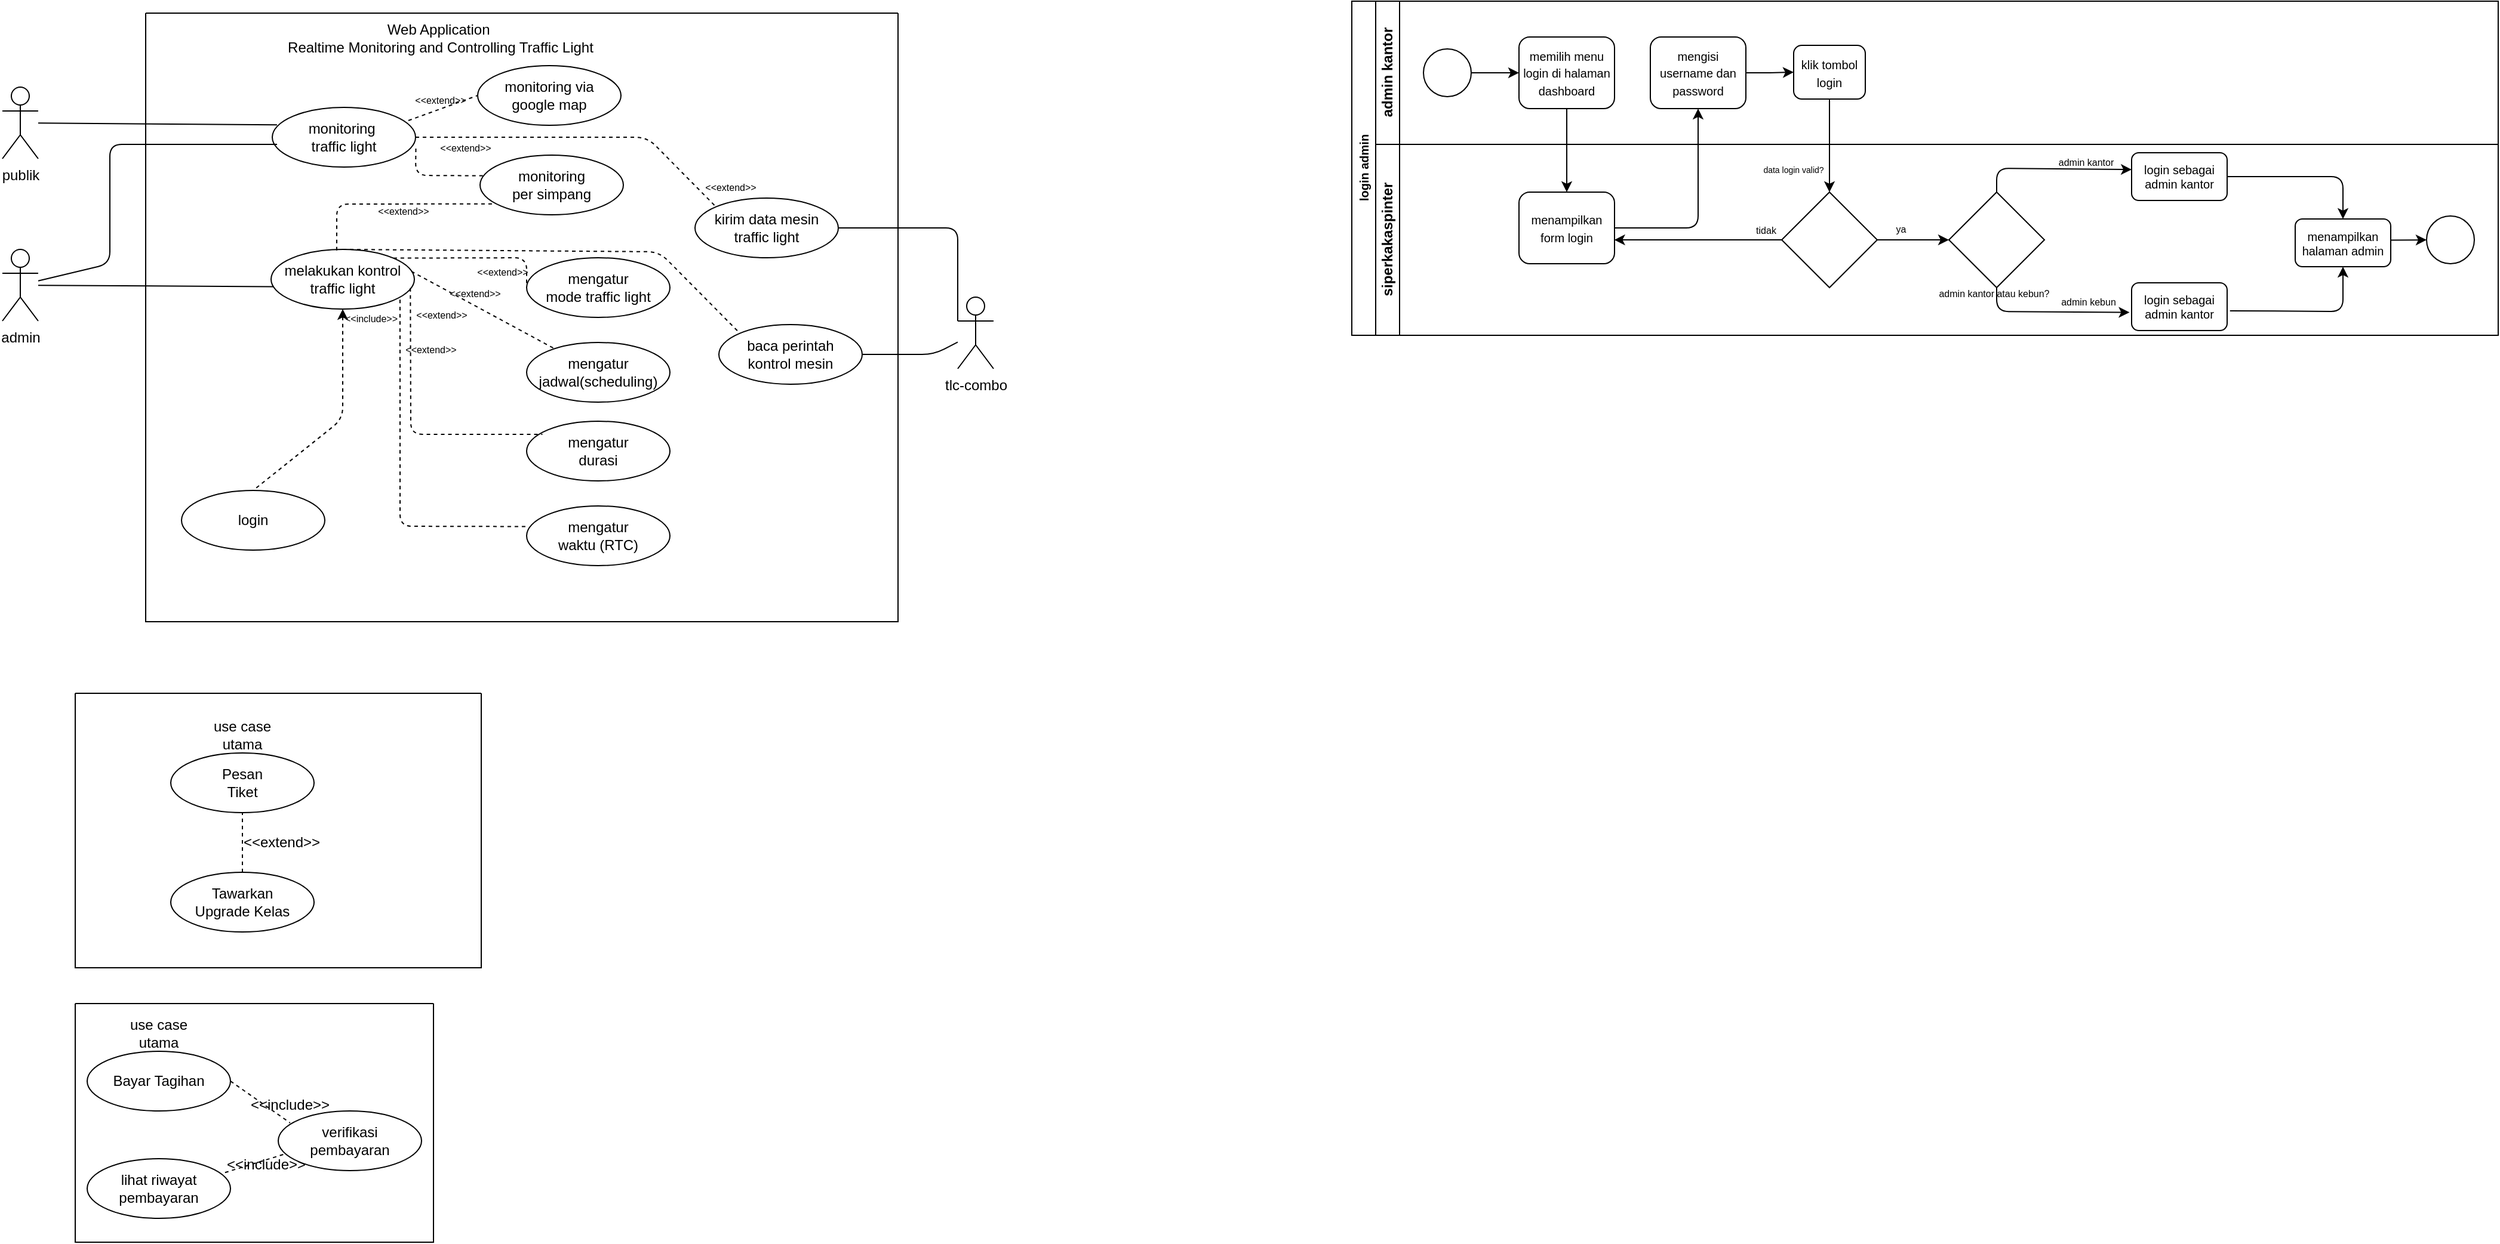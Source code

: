 <mxfile version="24.7.8">
  <diagram name="Page-1" id="fMkuBY3DzN7pvkopR0qA">
    <mxGraphModel dx="245" dy="498" grid="1" gridSize="10" guides="1" tooltips="1" connect="1" arrows="1" fold="1" page="1" pageScale="1" pageWidth="850" pageHeight="1100" math="0" shadow="0">
      <root>
        <mxCell id="0" />
        <mxCell id="1" parent="0" />
        <mxCell id="bJwC49n2kLytIpeOi1GN-2" value="" style="swimlane;startSize=0;" vertex="1" parent="1">
          <mxGeometry x="230" y="100" width="630" height="510" as="geometry">
            <mxRectangle x="180" y="160" width="50" height="40" as="alternateBounds" />
          </mxGeometry>
        </mxCell>
        <mxCell id="bJwC49n2kLytIpeOi1GN-4" value="monitoring&amp;nbsp;&lt;div&gt;traffic light&lt;/div&gt;" style="ellipse;whiteSpace=wrap;html=1;" vertex="1" parent="bJwC49n2kLytIpeOi1GN-2">
          <mxGeometry x="106" y="79" width="120" height="50" as="geometry" />
        </mxCell>
        <mxCell id="bJwC49n2kLytIpeOi1GN-7" value="login" style="ellipse;whiteSpace=wrap;html=1;" vertex="1" parent="bJwC49n2kLytIpeOi1GN-2">
          <mxGeometry x="30" y="400" width="120" height="50" as="geometry" />
        </mxCell>
        <mxCell id="bJwC49n2kLytIpeOi1GN-9" value="melakukan kontrol&lt;div&gt;traffic light&lt;/div&gt;" style="ellipse;whiteSpace=wrap;html=1;" vertex="1" parent="bJwC49n2kLytIpeOi1GN-2">
          <mxGeometry x="105" y="198" width="120" height="50" as="geometry" />
        </mxCell>
        <mxCell id="bJwC49n2kLytIpeOi1GN-10" value="" style="endArrow=none;dashed=1;html=1;rounded=1;exitX=0.5;exitY=1;exitDx=0;exitDy=0;entryX=0.5;entryY=0;entryDx=0;entryDy=0;startArrow=classic;startFill=1;curved=0;" edge="1" parent="bJwC49n2kLytIpeOi1GN-2" source="bJwC49n2kLytIpeOi1GN-9" target="bJwC49n2kLytIpeOi1GN-7">
          <mxGeometry width="50" height="50" relative="1" as="geometry">
            <mxPoint x="169.36" y="303.75" as="sourcePoint" />
            <mxPoint x="169.64" y="207.35" as="targetPoint" />
            <Array as="points">
              <mxPoint x="165" y="340" />
            </Array>
          </mxGeometry>
        </mxCell>
        <mxCell id="bJwC49n2kLytIpeOi1GN-11" value="&amp;lt;&amp;lt;include&amp;gt;&amp;gt;" style="text;html=1;align=center;verticalAlign=middle;whiteSpace=wrap;rounded=0;fontSize=8;" vertex="1" parent="bJwC49n2kLytIpeOi1GN-2">
          <mxGeometry x="159" y="251" width="60" height="10" as="geometry" />
        </mxCell>
        <mxCell id="bJwC49n2kLytIpeOi1GN-45" value="mengatur&lt;div&gt;mode traffic light&lt;/div&gt;" style="ellipse;whiteSpace=wrap;html=1;" vertex="1" parent="bJwC49n2kLytIpeOi1GN-2">
          <mxGeometry x="319" y="205" width="120" height="50" as="geometry" />
        </mxCell>
        <mxCell id="bJwC49n2kLytIpeOi1GN-46" value="mengatur&lt;div&gt;jadwal(scheduling)&lt;/div&gt;" style="ellipse;whiteSpace=wrap;html=1;" vertex="1" parent="bJwC49n2kLytIpeOi1GN-2">
          <mxGeometry x="319" y="276" width="120" height="50" as="geometry" />
        </mxCell>
        <mxCell id="bJwC49n2kLytIpeOi1GN-47" value="mengatur&lt;div&gt;durasi&lt;/div&gt;" style="ellipse;whiteSpace=wrap;html=1;" vertex="1" parent="bJwC49n2kLytIpeOi1GN-2">
          <mxGeometry x="319" y="342" width="120" height="50" as="geometry" />
        </mxCell>
        <mxCell id="bJwC49n2kLytIpeOi1GN-48" value="mengatur&lt;div&gt;waktu (RTC)&lt;/div&gt;" style="ellipse;whiteSpace=wrap;html=1;" vertex="1" parent="bJwC49n2kLytIpeOi1GN-2">
          <mxGeometry x="319" y="413" width="120" height="50" as="geometry" />
        </mxCell>
        <mxCell id="bJwC49n2kLytIpeOi1GN-49" value="" style="endArrow=none;dashed=1;html=1;rounded=1;entryX=0;entryY=0.5;entryDx=0;entryDy=0;exitX=1;exitY=0;exitDx=0;exitDy=0;curved=0;" edge="1" parent="bJwC49n2kLytIpeOi1GN-2" source="bJwC49n2kLytIpeOi1GN-9" target="bJwC49n2kLytIpeOi1GN-45">
          <mxGeometry width="50" height="50" relative="1" as="geometry">
            <mxPoint x="209" y="354" as="sourcePoint" />
            <mxPoint x="259" y="304" as="targetPoint" />
            <Array as="points">
              <mxPoint x="319" y="205" />
            </Array>
          </mxGeometry>
        </mxCell>
        <mxCell id="bJwC49n2kLytIpeOi1GN-50" value="&amp;lt;&amp;lt;extend&amp;gt;&amp;gt;" style="text;html=1;align=center;verticalAlign=middle;whiteSpace=wrap;rounded=0;fontSize=8;" vertex="1" parent="bJwC49n2kLytIpeOi1GN-2">
          <mxGeometry x="269" y="212" width="60" height="10" as="geometry" />
        </mxCell>
        <mxCell id="bJwC49n2kLytIpeOi1GN-51" value="" style="endArrow=none;dashed=1;html=1;rounded=1;exitX=0.458;exitY=0.018;exitDx=0;exitDy=0;exitPerimeter=0;entryX=0.099;entryY=0.817;entryDx=0;entryDy=0;entryPerimeter=0;curved=0;" edge="1" parent="bJwC49n2kLytIpeOi1GN-2" source="bJwC49n2kLytIpeOi1GN-9" target="bJwC49n2kLytIpeOi1GN-96">
          <mxGeometry width="50" height="50" relative="1" as="geometry">
            <mxPoint x="217" y="186" as="sourcePoint" />
            <mxPoint x="329" y="129" as="targetPoint" />
            <Array as="points">
              <mxPoint x="160" y="160" />
            </Array>
          </mxGeometry>
        </mxCell>
        <mxCell id="bJwC49n2kLytIpeOi1GN-52" value="&amp;lt;&amp;lt;extend&amp;gt;&amp;gt;" style="text;html=1;align=center;verticalAlign=middle;whiteSpace=wrap;rounded=0;fontSize=8;" vertex="1" parent="bJwC49n2kLytIpeOi1GN-2">
          <mxGeometry x="186" y="161" width="60" height="10" as="geometry" />
        </mxCell>
        <mxCell id="bJwC49n2kLytIpeOi1GN-53" value="" style="endArrow=none;dashed=1;html=1;rounded=0;exitX=0.979;exitY=0.368;exitDx=0;exitDy=0;exitPerimeter=0;" edge="1" parent="bJwC49n2kLytIpeOi1GN-2" source="bJwC49n2kLytIpeOi1GN-9" target="bJwC49n2kLytIpeOi1GN-46">
          <mxGeometry width="50" height="50" relative="1" as="geometry">
            <mxPoint x="217" y="186" as="sourcePoint" />
            <mxPoint x="329" y="129" as="targetPoint" />
          </mxGeometry>
        </mxCell>
        <mxCell id="bJwC49n2kLytIpeOi1GN-54" value="" style="endArrow=none;dashed=1;html=1;rounded=1;exitX=0.972;exitY=0.648;exitDx=0;exitDy=0;exitPerimeter=0;entryX=0.11;entryY=0.219;entryDx=0;entryDy=0;entryPerimeter=0;curved=0;" edge="1" parent="bJwC49n2kLytIpeOi1GN-2" source="bJwC49n2kLytIpeOi1GN-9" target="bJwC49n2kLytIpeOi1GN-47">
          <mxGeometry width="50" height="50" relative="1" as="geometry">
            <mxPoint x="232" y="197" as="sourcePoint" />
            <mxPoint x="331" y="208" as="targetPoint" />
            <Array as="points">
              <mxPoint x="222" y="353" />
            </Array>
          </mxGeometry>
        </mxCell>
        <mxCell id="bJwC49n2kLytIpeOi1GN-55" value="" style="endArrow=none;dashed=1;html=1;rounded=1;exitX=0.908;exitY=0.842;exitDx=0;exitDy=0;exitPerimeter=0;entryX=0.017;entryY=0.345;entryDx=0;entryDy=0;entryPerimeter=0;curved=0;" edge="1" parent="bJwC49n2kLytIpeOi1GN-2">
          <mxGeometry width="50" height="50" relative="1" as="geometry">
            <mxPoint x="212.96" y="240.1" as="sourcePoint" />
            <mxPoint x="320.04" y="430.25" as="targetPoint" />
            <Array as="points">
              <mxPoint x="213" y="430" />
            </Array>
          </mxGeometry>
        </mxCell>
        <mxCell id="bJwC49n2kLytIpeOi1GN-56" value="&amp;lt;&amp;lt;extend&amp;gt;&amp;gt;" style="text;html=1;align=center;verticalAlign=middle;whiteSpace=wrap;rounded=0;fontSize=8;" vertex="1" parent="bJwC49n2kLytIpeOi1GN-2">
          <mxGeometry x="246" y="230" width="60" height="10" as="geometry" />
        </mxCell>
        <mxCell id="bJwC49n2kLytIpeOi1GN-57" value="&amp;lt;&amp;lt;extend&amp;gt;&amp;gt;" style="text;html=1;align=center;verticalAlign=middle;whiteSpace=wrap;rounded=0;fontSize=8;" vertex="1" parent="bJwC49n2kLytIpeOi1GN-2">
          <mxGeometry x="218" y="248" width="60" height="10" as="geometry" />
        </mxCell>
        <mxCell id="bJwC49n2kLytIpeOi1GN-58" value="&amp;lt;&amp;lt;extend&amp;gt;&amp;gt;" style="text;html=1;align=center;verticalAlign=middle;whiteSpace=wrap;rounded=0;fontSize=8;" vertex="1" parent="bJwC49n2kLytIpeOi1GN-2">
          <mxGeometry x="209" y="277" width="60" height="10" as="geometry" />
        </mxCell>
        <mxCell id="bJwC49n2kLytIpeOi1GN-94" value="Web Application&amp;nbsp;&lt;div&gt;Realtime Monitoring and Controlling Traffic Light&lt;/div&gt;" style="text;html=1;align=center;verticalAlign=middle;whiteSpace=wrap;rounded=0;" vertex="1" parent="bJwC49n2kLytIpeOi1GN-2">
          <mxGeometry x="101" y="6" width="292" height="30" as="geometry" />
        </mxCell>
        <mxCell id="bJwC49n2kLytIpeOi1GN-95" value="monitoring via&lt;div&gt;google map&lt;/div&gt;" style="ellipse;whiteSpace=wrap;html=1;" vertex="1" parent="bJwC49n2kLytIpeOi1GN-2">
          <mxGeometry x="278" y="44" width="120" height="50" as="geometry" />
        </mxCell>
        <mxCell id="bJwC49n2kLytIpeOi1GN-96" value="monitoring&lt;div&gt;per simpang&lt;/div&gt;" style="ellipse;whiteSpace=wrap;html=1;" vertex="1" parent="bJwC49n2kLytIpeOi1GN-2">
          <mxGeometry x="280" y="119" width="120" height="50" as="geometry" />
        </mxCell>
        <mxCell id="bJwC49n2kLytIpeOi1GN-101" value="" style="endArrow=none;dashed=1;html=1;rounded=0;entryX=0;entryY=0.5;entryDx=0;entryDy=0;exitX=0.95;exitY=0.22;exitDx=0;exitDy=0;exitPerimeter=0;" edge="1" parent="bJwC49n2kLytIpeOi1GN-2" source="bJwC49n2kLytIpeOi1GN-4" target="bJwC49n2kLytIpeOi1GN-95">
          <mxGeometry width="50" height="50" relative="1" as="geometry">
            <mxPoint x="210" y="100" as="sourcePoint" />
            <mxPoint x="260" y="50" as="targetPoint" />
          </mxGeometry>
        </mxCell>
        <mxCell id="bJwC49n2kLytIpeOi1GN-102" value="" style="endArrow=none;dashed=1;html=1;rounded=1;exitX=1.002;exitY=0.689;exitDx=0;exitDy=0;exitPerimeter=0;entryX=0.025;entryY=0.346;entryDx=0;entryDy=0;entryPerimeter=0;curved=0;" edge="1" parent="bJwC49n2kLytIpeOi1GN-2" source="bJwC49n2kLytIpeOi1GN-4" target="bJwC49n2kLytIpeOi1GN-96">
          <mxGeometry width="50" height="50" relative="1" as="geometry">
            <mxPoint x="170" y="209" as="sourcePoint" />
            <mxPoint x="290" y="159" as="targetPoint" />
            <Array as="points">
              <mxPoint x="226" y="136" />
            </Array>
          </mxGeometry>
        </mxCell>
        <mxCell id="bJwC49n2kLytIpeOi1GN-103" value="&amp;lt;&amp;lt;extend&amp;gt;&amp;gt;" style="text;html=1;align=center;verticalAlign=middle;whiteSpace=wrap;rounded=0;fontSize=8;" vertex="1" parent="bJwC49n2kLytIpeOi1GN-2">
          <mxGeometry x="217" y="68" width="60" height="10" as="geometry" />
        </mxCell>
        <mxCell id="bJwC49n2kLytIpeOi1GN-104" value="&amp;lt;&amp;lt;extend&amp;gt;&amp;gt;" style="text;html=1;align=center;verticalAlign=middle;whiteSpace=wrap;rounded=0;fontSize=8;" vertex="1" parent="bJwC49n2kLytIpeOi1GN-2">
          <mxGeometry x="238" y="108" width="60" height="10" as="geometry" />
        </mxCell>
        <mxCell id="bJwC49n2kLytIpeOi1GN-105" value="kirim data mesin&lt;div&gt;traffic light&lt;/div&gt;" style="ellipse;whiteSpace=wrap;html=1;" vertex="1" parent="bJwC49n2kLytIpeOi1GN-2">
          <mxGeometry x="460" y="155" width="120" height="50" as="geometry" />
        </mxCell>
        <mxCell id="bJwC49n2kLytIpeOi1GN-106" value="baca perintah&lt;div&gt;kontrol mesin&lt;/div&gt;" style="ellipse;whiteSpace=wrap;html=1;" vertex="1" parent="bJwC49n2kLytIpeOi1GN-2">
          <mxGeometry x="480" y="261" width="120" height="50" as="geometry" />
        </mxCell>
        <mxCell id="bJwC49n2kLytIpeOi1GN-110" value="" style="endArrow=none;dashed=1;html=1;rounded=1;entryX=0;entryY=0;entryDx=0;entryDy=0;exitX=1;exitY=0.5;exitDx=0;exitDy=0;curved=0;" edge="1" parent="bJwC49n2kLytIpeOi1GN-2" source="bJwC49n2kLytIpeOi1GN-4" target="bJwC49n2kLytIpeOi1GN-105">
          <mxGeometry width="50" height="50" relative="1" as="geometry">
            <mxPoint x="570" y="220" as="sourcePoint" />
            <mxPoint x="620" y="170" as="targetPoint" />
            <Array as="points">
              <mxPoint x="420" y="104" />
            </Array>
          </mxGeometry>
        </mxCell>
        <mxCell id="bJwC49n2kLytIpeOi1GN-111" value="&amp;lt;&amp;lt;extend&amp;gt;&amp;gt;" style="text;html=1;align=center;verticalAlign=middle;whiteSpace=wrap;rounded=0;fontSize=8;" vertex="1" parent="bJwC49n2kLytIpeOi1GN-2">
          <mxGeometry x="460" y="141" width="60" height="10" as="geometry" />
        </mxCell>
        <mxCell id="bJwC49n2kLytIpeOi1GN-112" value="" style="endArrow=none;dashed=1;html=1;rounded=1;entryX=0;entryY=0;entryDx=0;entryDy=0;exitX=0.5;exitY=0;exitDx=0;exitDy=0;curved=0;" edge="1" parent="bJwC49n2kLytIpeOi1GN-2" source="bJwC49n2kLytIpeOi1GN-9" target="bJwC49n2kLytIpeOi1GN-106">
          <mxGeometry width="50" height="50" relative="1" as="geometry">
            <mxPoint x="236" y="114" as="sourcePoint" />
            <mxPoint x="487" y="172" as="targetPoint" />
            <Array as="points">
              <mxPoint x="430" y="200" />
            </Array>
          </mxGeometry>
        </mxCell>
        <mxCell id="bJwC49n2kLytIpeOi1GN-3" value="admin" style="shape=umlActor;verticalLabelPosition=bottom;verticalAlign=top;html=1;outlineConnect=0;" vertex="1" parent="1">
          <mxGeometry x="110" y="298" width="30" height="60" as="geometry" />
        </mxCell>
        <mxCell id="bJwC49n2kLytIpeOi1GN-6" value="" style="endArrow=none;html=1;rounded=1;curved=0;" edge="1" parent="1" source="bJwC49n2kLytIpeOi1GN-3">
          <mxGeometry width="50" height="50" relative="1" as="geometry">
            <mxPoint x="570" y="320" as="sourcePoint" />
            <mxPoint x="340" y="210" as="targetPoint" />
            <Array as="points">
              <mxPoint x="200" y="310" />
              <mxPoint x="200" y="210" />
            </Array>
          </mxGeometry>
        </mxCell>
        <mxCell id="bJwC49n2kLytIpeOi1GN-8" value="" style="endArrow=none;html=1;rounded=0;entryX=0.015;entryY=0.625;entryDx=0;entryDy=0;entryPerimeter=0;" edge="1" parent="1" source="bJwC49n2kLytIpeOi1GN-3" target="bJwC49n2kLytIpeOi1GN-9">
          <mxGeometry width="50" height="50" relative="1" as="geometry">
            <mxPoint x="240" y="310" as="sourcePoint" />
            <mxPoint x="290" y="260" as="targetPoint" />
          </mxGeometry>
        </mxCell>
        <mxCell id="bJwC49n2kLytIpeOi1GN-34" value="" style="swimlane;startSize=0;" vertex="1" parent="1">
          <mxGeometry x="171" y="930" width="300" height="200" as="geometry" />
        </mxCell>
        <mxCell id="bJwC49n2kLytIpeOi1GN-20" value="verifikasi&lt;div&gt;pembayaran&lt;/div&gt;" style="ellipse;whiteSpace=wrap;html=1;" vertex="1" parent="bJwC49n2kLytIpeOi1GN-34">
          <mxGeometry x="170" y="90" width="120" height="50" as="geometry" />
        </mxCell>
        <mxCell id="bJwC49n2kLytIpeOi1GN-21" value="lihat riwayat&lt;div&gt;pembayaran&lt;/div&gt;" style="ellipse;whiteSpace=wrap;html=1;" vertex="1" parent="bJwC49n2kLytIpeOi1GN-34">
          <mxGeometry x="10" y="130" width="120" height="50" as="geometry" />
        </mxCell>
        <mxCell id="bJwC49n2kLytIpeOi1GN-27" value="" style="endArrow=none;dashed=1;html=1;rounded=0;exitX=0.962;exitY=0.232;exitDx=0;exitDy=0;entryX=0.038;entryY=0.728;entryDx=0;entryDy=0;entryPerimeter=0;exitPerimeter=0;" edge="1" parent="bJwC49n2kLytIpeOi1GN-34" source="bJwC49n2kLytIpeOi1GN-21" target="bJwC49n2kLytIpeOi1GN-20">
          <mxGeometry width="50" height="50" relative="1" as="geometry">
            <mxPoint x="-180" y="-75" as="sourcePoint" />
            <mxPoint x="-120" y="-55" as="targetPoint" />
          </mxGeometry>
        </mxCell>
        <mxCell id="bJwC49n2kLytIpeOi1GN-19" value="Bayar Tagihan" style="ellipse;whiteSpace=wrap;html=1;" vertex="1" parent="bJwC49n2kLytIpeOi1GN-34">
          <mxGeometry x="10" y="40" width="120" height="50" as="geometry" />
        </mxCell>
        <mxCell id="bJwC49n2kLytIpeOi1GN-25" value="" style="endArrow=none;dashed=1;html=1;rounded=0;exitX=1;exitY=0.5;exitDx=0;exitDy=0;entryX=0.083;entryY=0.2;entryDx=0;entryDy=0;entryPerimeter=0;" edge="1" parent="bJwC49n2kLytIpeOi1GN-34" source="bJwC49n2kLytIpeOi1GN-19" target="bJwC49n2kLytIpeOi1GN-20">
          <mxGeometry width="50" height="50" relative="1" as="geometry">
            <mxPoint x="-130" y="-70" as="sourcePoint" />
            <mxPoint x="-80" y="-75" as="targetPoint" />
          </mxGeometry>
        </mxCell>
        <mxCell id="bJwC49n2kLytIpeOi1GN-26" value="&amp;lt;&amp;lt;include&amp;gt;&amp;gt;" style="text;html=1;align=center;verticalAlign=middle;whiteSpace=wrap;rounded=0;" vertex="1" parent="bJwC49n2kLytIpeOi1GN-34">
          <mxGeometry x="150" y="70" width="60" height="30" as="geometry" />
        </mxCell>
        <mxCell id="bJwC49n2kLytIpeOi1GN-28" value="&amp;lt;&amp;lt;include&amp;gt;&amp;gt;" style="text;html=1;align=center;verticalAlign=middle;whiteSpace=wrap;rounded=0;" vertex="1" parent="bJwC49n2kLytIpeOi1GN-34">
          <mxGeometry x="130" y="120" width="60" height="30" as="geometry" />
        </mxCell>
        <mxCell id="bJwC49n2kLytIpeOi1GN-22" value="use case utama" style="text;html=1;align=center;verticalAlign=middle;whiteSpace=wrap;rounded=0;" vertex="1" parent="bJwC49n2kLytIpeOi1GN-34">
          <mxGeometry x="40" y="10" width="60" height="30" as="geometry" />
        </mxCell>
        <mxCell id="bJwC49n2kLytIpeOi1GN-35" value="" style="swimlane;startSize=0;" vertex="1" parent="1">
          <mxGeometry x="171" y="670" width="340" height="230" as="geometry" />
        </mxCell>
        <mxCell id="bJwC49n2kLytIpeOi1GN-29" value="Pesan&lt;div&gt;Tiket&lt;/div&gt;" style="ellipse;whiteSpace=wrap;html=1;" vertex="1" parent="bJwC49n2kLytIpeOi1GN-35">
          <mxGeometry x="80" y="50" width="120" height="50" as="geometry" />
        </mxCell>
        <mxCell id="bJwC49n2kLytIpeOi1GN-30" value="Tawarkan&lt;div&gt;Upgrade Kelas&lt;/div&gt;" style="ellipse;whiteSpace=wrap;html=1;" vertex="1" parent="bJwC49n2kLytIpeOi1GN-35">
          <mxGeometry x="80" y="150" width="120" height="50" as="geometry" />
        </mxCell>
        <mxCell id="bJwC49n2kLytIpeOi1GN-31" value="use case utama" style="text;html=1;align=center;verticalAlign=middle;whiteSpace=wrap;rounded=0;" vertex="1" parent="bJwC49n2kLytIpeOi1GN-35">
          <mxGeometry x="110" y="20" width="60" height="30" as="geometry" />
        </mxCell>
        <mxCell id="bJwC49n2kLytIpeOi1GN-32" value="" style="endArrow=none;dashed=1;html=1;rounded=0;exitX=0.5;exitY=0;exitDx=0;exitDy=0;entryX=0.5;entryY=1;entryDx=0;entryDy=0;" edge="1" parent="bJwC49n2kLytIpeOi1GN-35" source="bJwC49n2kLytIpeOi1GN-30" target="bJwC49n2kLytIpeOi1GN-29">
          <mxGeometry width="50" height="50" relative="1" as="geometry">
            <mxPoint x="130" y="146" as="sourcePoint" />
            <mxPoint x="200" y="100" as="targetPoint" />
          </mxGeometry>
        </mxCell>
        <mxCell id="bJwC49n2kLytIpeOi1GN-33" value="&amp;lt;&amp;lt;extend&amp;gt;&amp;gt;" style="text;html=1;align=center;verticalAlign=middle;whiteSpace=wrap;rounded=0;" vertex="1" parent="bJwC49n2kLytIpeOi1GN-35">
          <mxGeometry x="143" y="110" width="60" height="30" as="geometry" />
        </mxCell>
        <mxCell id="bJwC49n2kLytIpeOi1GN-59" value="publik" style="shape=umlActor;verticalLabelPosition=bottom;verticalAlign=top;html=1;outlineConnect=0;" vertex="1" parent="1">
          <mxGeometry x="110" y="162" width="30" height="60" as="geometry" />
        </mxCell>
        <mxCell id="bJwC49n2kLytIpeOi1GN-60" value="" style="endArrow=none;html=1;rounded=0;entryX=0.033;entryY=0.292;entryDx=0;entryDy=0;entryPerimeter=0;" edge="1" parent="1" source="bJwC49n2kLytIpeOi1GN-59" target="bJwC49n2kLytIpeOi1GN-4">
          <mxGeometry width="50" height="50" relative="1" as="geometry">
            <mxPoint x="190" y="290" as="sourcePoint" />
            <mxPoint x="240" y="240" as="targetPoint" />
          </mxGeometry>
        </mxCell>
        <mxCell id="bJwC49n2kLytIpeOi1GN-61" value="login admin" style="swimlane;html=1;childLayout=stackLayout;resizeParent=1;resizeParentMax=0;horizontal=0;startSize=20;horizontalStack=0;fontSize=10;" vertex="1" parent="1">
          <mxGeometry x="1240" y="90" width="960" height="280" as="geometry" />
        </mxCell>
        <mxCell id="bJwC49n2kLytIpeOi1GN-62" value="" style="edgeStyle=orthogonalEdgeStyle;rounded=0;orthogonalLoop=1;jettySize=auto;html=1;endArrow=classic;endFill=1;" edge="1" parent="bJwC49n2kLytIpeOi1GN-61" source="bJwC49n2kLytIpeOi1GN-66" target="bJwC49n2kLytIpeOi1GN-71">
          <mxGeometry relative="1" as="geometry" />
        </mxCell>
        <mxCell id="bJwC49n2kLytIpeOi1GN-63" value="admin kantor" style="swimlane;html=1;startSize=20;horizontal=0;" vertex="1" parent="bJwC49n2kLytIpeOi1GN-61">
          <mxGeometry x="20" width="940" height="120" as="geometry" />
        </mxCell>
        <mxCell id="bJwC49n2kLytIpeOi1GN-64" value="" style="edgeStyle=orthogonalEdgeStyle;rounded=0;orthogonalLoop=1;jettySize=auto;html=1;" edge="1" parent="bJwC49n2kLytIpeOi1GN-63" source="bJwC49n2kLytIpeOi1GN-65" target="bJwC49n2kLytIpeOi1GN-66">
          <mxGeometry relative="1" as="geometry" />
        </mxCell>
        <mxCell id="bJwC49n2kLytIpeOi1GN-65" value="" style="ellipse;whiteSpace=wrap;html=1;" vertex="1" parent="bJwC49n2kLytIpeOi1GN-63">
          <mxGeometry x="40" y="40" width="40" height="40" as="geometry" />
        </mxCell>
        <mxCell id="bJwC49n2kLytIpeOi1GN-66" value="&lt;font style=&quot;font-size: 10px;&quot;&gt;memilih menu login di halaman dashboard&lt;/font&gt;" style="rounded=1;whiteSpace=wrap;html=1;fontFamily=Helvetica;fontSize=12;fontColor=#000000;align=center;" vertex="1" parent="bJwC49n2kLytIpeOi1GN-63">
          <mxGeometry x="120" y="30" width="80" height="60" as="geometry" />
        </mxCell>
        <mxCell id="bJwC49n2kLytIpeOi1GN-67" value="" style="edgeStyle=orthogonalEdgeStyle;rounded=0;orthogonalLoop=1;jettySize=auto;html=1;" edge="1" parent="bJwC49n2kLytIpeOi1GN-63" source="bJwC49n2kLytIpeOi1GN-68" target="bJwC49n2kLytIpeOi1GN-69">
          <mxGeometry relative="1" as="geometry" />
        </mxCell>
        <mxCell id="bJwC49n2kLytIpeOi1GN-68" value="&lt;font style=&quot;font-size: 10px;&quot;&gt;mengisi username dan password&lt;/font&gt;" style="rounded=1;whiteSpace=wrap;html=1;fontColor=#000000;" vertex="1" parent="bJwC49n2kLytIpeOi1GN-63">
          <mxGeometry x="230" y="30" width="80" height="60" as="geometry" />
        </mxCell>
        <mxCell id="bJwC49n2kLytIpeOi1GN-69" value="&lt;font style=&quot;font-size: 10px;&quot;&gt;klik tombol login&lt;/font&gt;" style="whiteSpace=wrap;html=1;fontColor=#000000;rounded=1;" vertex="1" parent="bJwC49n2kLytIpeOi1GN-63">
          <mxGeometry x="350" y="37" width="60" height="45" as="geometry" />
        </mxCell>
        <mxCell id="bJwC49n2kLytIpeOi1GN-70" value="siperkakaspinter" style="swimlane;html=1;startSize=20;horizontal=0;" vertex="1" parent="bJwC49n2kLytIpeOi1GN-61">
          <mxGeometry x="20" y="120" width="940" height="160" as="geometry" />
        </mxCell>
        <mxCell id="bJwC49n2kLytIpeOi1GN-71" value="&lt;font style=&quot;font-size: 10px;&quot;&gt;menampilkan form login&lt;/font&gt;" style="rounded=1;whiteSpace=wrap;html=1;fontFamily=Helvetica;fontSize=12;fontColor=#000000;align=center;" vertex="1" parent="bJwC49n2kLytIpeOi1GN-70">
          <mxGeometry x="120" y="40" width="80" height="60" as="geometry" />
        </mxCell>
        <mxCell id="bJwC49n2kLytIpeOi1GN-72" value="" style="edgeStyle=orthogonalEdgeStyle;rounded=0;orthogonalLoop=1;jettySize=auto;html=1;entryX=0.997;entryY=0.667;entryDx=0;entryDy=0;entryPerimeter=0;" edge="1" parent="bJwC49n2kLytIpeOi1GN-70" source="bJwC49n2kLytIpeOi1GN-74" target="bJwC49n2kLytIpeOi1GN-71">
          <mxGeometry relative="1" as="geometry">
            <mxPoint x="280" y="80" as="targetPoint" />
          </mxGeometry>
        </mxCell>
        <mxCell id="bJwC49n2kLytIpeOi1GN-73" value="" style="edgeStyle=orthogonalEdgeStyle;rounded=0;orthogonalLoop=1;jettySize=auto;html=1;" edge="1" parent="bJwC49n2kLytIpeOi1GN-70" source="bJwC49n2kLytIpeOi1GN-74" target="bJwC49n2kLytIpeOi1GN-79">
          <mxGeometry relative="1" as="geometry" />
        </mxCell>
        <mxCell id="bJwC49n2kLytIpeOi1GN-74" value="" style="rhombus;whiteSpace=wrap;html=1;fontColor=#000000;rounded=0;" vertex="1" parent="bJwC49n2kLytIpeOi1GN-70">
          <mxGeometry x="340" y="40" width="80" height="80" as="geometry" />
        </mxCell>
        <mxCell id="bJwC49n2kLytIpeOi1GN-75" value="&lt;font style=&quot;font-size: 7px;&quot;&gt;data login valid?&lt;/font&gt;" style="text;html=1;align=center;verticalAlign=middle;whiteSpace=wrap;rounded=0;" vertex="1" parent="bJwC49n2kLytIpeOi1GN-70">
          <mxGeometry x="320" y="10" width="60" height="20" as="geometry" />
        </mxCell>
        <mxCell id="bJwC49n2kLytIpeOi1GN-76" value="&lt;font style=&quot;font-size: 8px;&quot;&gt;tidak&lt;/font&gt;" style="text;html=1;align=center;verticalAlign=middle;whiteSpace=wrap;rounded=0;" vertex="1" parent="bJwC49n2kLytIpeOi1GN-70">
          <mxGeometry x="307" y="63" width="40" height="15" as="geometry" />
        </mxCell>
        <mxCell id="bJwC49n2kLytIpeOi1GN-77" value="&lt;font style=&quot;font-size: 8px;&quot;&gt;ya&lt;/font&gt;" style="text;html=1;align=center;verticalAlign=middle;whiteSpace=wrap;rounded=0;" vertex="1" parent="bJwC49n2kLytIpeOi1GN-70">
          <mxGeometry x="420" y="62.5" width="40" height="15" as="geometry" />
        </mxCell>
        <mxCell id="bJwC49n2kLytIpeOi1GN-78" value="menampilkan halaman admin" style="whiteSpace=wrap;html=1;fontColor=#000000;rounded=1;fontSize=10;" vertex="1" parent="bJwC49n2kLytIpeOi1GN-70">
          <mxGeometry x="770" y="62.5" width="80" height="40" as="geometry" />
        </mxCell>
        <mxCell id="bJwC49n2kLytIpeOi1GN-79" value="" style="rhombus;whiteSpace=wrap;html=1;fontColor=#000000;rounded=0;" vertex="1" parent="bJwC49n2kLytIpeOi1GN-70">
          <mxGeometry x="480" y="40" width="80" height="80" as="geometry" />
        </mxCell>
        <mxCell id="bJwC49n2kLytIpeOi1GN-80" value="" style="endArrow=classic;html=1;rounded=1;exitX=0.5;exitY=1;exitDx=0;exitDy=0;entryX=-0.022;entryY=0.62;entryDx=0;entryDy=0;entryPerimeter=0;curved=0;" edge="1" parent="bJwC49n2kLytIpeOi1GN-70" source="bJwC49n2kLytIpeOi1GN-79" target="bJwC49n2kLytIpeOi1GN-86">
          <mxGeometry width="50" height="50" relative="1" as="geometry">
            <mxPoint x="520" y="150" as="sourcePoint" />
            <mxPoint x="630" y="140" as="targetPoint" />
            <Array as="points">
              <mxPoint x="520" y="140" />
            </Array>
          </mxGeometry>
        </mxCell>
        <mxCell id="bJwC49n2kLytIpeOi1GN-81" value="&lt;font style=&quot;font-size: 8px;&quot;&gt;admin kantor atau kebun?&lt;/font&gt;" style="text;html=1;align=center;verticalAlign=middle;whiteSpace=wrap;rounded=0;fontSize=8;" vertex="1" parent="bJwC49n2kLytIpeOi1GN-70">
          <mxGeometry x="463" y="110" width="110" height="30" as="geometry" />
        </mxCell>
        <mxCell id="bJwC49n2kLytIpeOi1GN-82" value="" style="ellipse;whiteSpace=wrap;html=1;" vertex="1" parent="bJwC49n2kLytIpeOi1GN-70">
          <mxGeometry x="880" y="60" width="40" height="40" as="geometry" />
        </mxCell>
        <mxCell id="bJwC49n2kLytIpeOi1GN-83" value="" style="endArrow=classic;html=1;rounded=0;entryX=0;entryY=0.5;entryDx=0;entryDy=0;exitX=0.999;exitY=0.445;exitDx=0;exitDy=0;exitPerimeter=0;" edge="1" parent="bJwC49n2kLytIpeOi1GN-70" source="bJwC49n2kLytIpeOi1GN-78" target="bJwC49n2kLytIpeOi1GN-82">
          <mxGeometry width="50" height="50" relative="1" as="geometry">
            <mxPoint x="580" y="60" as="sourcePoint" />
            <mxPoint x="630" y="10" as="targetPoint" />
          </mxGeometry>
        </mxCell>
        <mxCell id="bJwC49n2kLytIpeOi1GN-84" value="&lt;font style=&quot;font-size: 8px;&quot;&gt;admin kantor&lt;/font&gt;" style="text;html=1;align=center;verticalAlign=middle;whiteSpace=wrap;rounded=0;fontSize=8;" vertex="1" parent="bJwC49n2kLytIpeOi1GN-70">
          <mxGeometry x="565" y="7" width="60" height="15" as="geometry" />
        </mxCell>
        <mxCell id="bJwC49n2kLytIpeOi1GN-85" value="login sebagai admin kantor" style="whiteSpace=wrap;html=1;fontColor=#000000;rounded=1;fontSize=10;" vertex="1" parent="bJwC49n2kLytIpeOi1GN-70">
          <mxGeometry x="633" y="7" width="80" height="40" as="geometry" />
        </mxCell>
        <mxCell id="bJwC49n2kLytIpeOi1GN-86" value="login sebagai admin kantor" style="whiteSpace=wrap;html=1;fontColor=#000000;rounded=1;fontSize=10;" vertex="1" parent="bJwC49n2kLytIpeOi1GN-70">
          <mxGeometry x="633" y="116" width="80" height="40" as="geometry" />
        </mxCell>
        <mxCell id="bJwC49n2kLytIpeOi1GN-87" value="" style="endArrow=classic;html=1;rounded=1;exitX=0.5;exitY=0;exitDx=0;exitDy=0;curved=0;entryX=0.001;entryY=0.352;entryDx=0;entryDy=0;entryPerimeter=0;" edge="1" parent="bJwC49n2kLytIpeOi1GN-70" source="bJwC49n2kLytIpeOi1GN-79" target="bJwC49n2kLytIpeOi1GN-85">
          <mxGeometry width="50" height="50" relative="1" as="geometry">
            <mxPoint x="522" y="-5" as="sourcePoint" />
            <mxPoint x="630" y="23" as="targetPoint" />
            <Array as="points">
              <mxPoint x="520" y="20" />
            </Array>
          </mxGeometry>
        </mxCell>
        <mxCell id="bJwC49n2kLytIpeOi1GN-88" value="&lt;font style=&quot;font-size: 8px;&quot;&gt;admin kebun&lt;/font&gt;" style="text;html=1;align=center;verticalAlign=middle;whiteSpace=wrap;rounded=0;fontSize=8;" vertex="1" parent="bJwC49n2kLytIpeOi1GN-70">
          <mxGeometry x="567" y="124.5" width="60" height="15" as="geometry" />
        </mxCell>
        <mxCell id="bJwC49n2kLytIpeOi1GN-89" value="" style="endArrow=classic;html=1;rounded=1;entryX=0.5;entryY=0;entryDx=0;entryDy=0;exitX=1;exitY=0.5;exitDx=0;exitDy=0;curved=0;" edge="1" parent="bJwC49n2kLytIpeOi1GN-70" source="bJwC49n2kLytIpeOi1GN-85" target="bJwC49n2kLytIpeOi1GN-78">
          <mxGeometry width="50" height="50" relative="1" as="geometry">
            <mxPoint x="600" y="170" as="sourcePoint" />
            <mxPoint x="650" y="120" as="targetPoint" />
            <Array as="points">
              <mxPoint x="810" y="27" />
            </Array>
          </mxGeometry>
        </mxCell>
        <mxCell id="bJwC49n2kLytIpeOi1GN-90" value="" style="endArrow=classic;html=1;rounded=1;entryX=0.5;entryY=1;entryDx=0;entryDy=0;exitX=1.03;exitY=0.586;exitDx=0;exitDy=0;exitPerimeter=0;curved=0;" edge="1" parent="bJwC49n2kLytIpeOi1GN-70" source="bJwC49n2kLytIpeOi1GN-86" target="bJwC49n2kLytIpeOi1GN-78">
          <mxGeometry width="50" height="50" relative="1" as="geometry">
            <mxPoint x="600" y="170" as="sourcePoint" />
            <mxPoint x="650" y="120" as="targetPoint" />
            <Array as="points">
              <mxPoint x="810" y="140" />
            </Array>
          </mxGeometry>
        </mxCell>
        <mxCell id="bJwC49n2kLytIpeOi1GN-91" value="" style="edgeStyle=orthogonalEdgeStyle;rounded=1;orthogonalLoop=1;jettySize=auto;html=1;curved=0;" edge="1" parent="bJwC49n2kLytIpeOi1GN-61" source="bJwC49n2kLytIpeOi1GN-71" target="bJwC49n2kLytIpeOi1GN-68">
          <mxGeometry relative="1" as="geometry" />
        </mxCell>
        <mxCell id="bJwC49n2kLytIpeOi1GN-92" value="" style="edgeStyle=orthogonalEdgeStyle;rounded=0;orthogonalLoop=1;jettySize=auto;html=1;" edge="1" parent="bJwC49n2kLytIpeOi1GN-61" source="bJwC49n2kLytIpeOi1GN-69" target="bJwC49n2kLytIpeOi1GN-74">
          <mxGeometry relative="1" as="geometry">
            <mxPoint x="400" y="160" as="targetPoint" />
          </mxGeometry>
        </mxCell>
        <mxCell id="bJwC49n2kLytIpeOi1GN-93" value="tlc-combo" style="shape=umlActor;verticalLabelPosition=bottom;verticalAlign=top;html=1;outlineConnect=0;" vertex="1" parent="1">
          <mxGeometry x="910" y="338" width="30" height="60" as="geometry" />
        </mxCell>
        <mxCell id="bJwC49n2kLytIpeOi1GN-107" value="" style="endArrow=none;html=1;rounded=1;entryX=0;entryY=0.333;entryDx=0;entryDy=0;entryPerimeter=0;exitX=1;exitY=0.5;exitDx=0;exitDy=0;curved=0;" edge="1" parent="1" source="bJwC49n2kLytIpeOi1GN-105" target="bJwC49n2kLytIpeOi1GN-93">
          <mxGeometry width="50" height="50" relative="1" as="geometry">
            <mxPoint x="710" y="460" as="sourcePoint" />
            <mxPoint x="760" y="410" as="targetPoint" />
            <Array as="points">
              <mxPoint x="910" y="280" />
            </Array>
          </mxGeometry>
        </mxCell>
        <mxCell id="bJwC49n2kLytIpeOi1GN-108" value="" style="endArrow=none;html=1;rounded=1;curved=0;" edge="1" parent="1" source="bJwC49n2kLytIpeOi1GN-106" target="bJwC49n2kLytIpeOi1GN-93">
          <mxGeometry width="50" height="50" relative="1" as="geometry">
            <mxPoint x="840" y="340" as="sourcePoint" />
            <mxPoint x="920" y="367" as="targetPoint" />
            <Array as="points">
              <mxPoint x="890" y="386" />
            </Array>
          </mxGeometry>
        </mxCell>
      </root>
    </mxGraphModel>
  </diagram>
</mxfile>
